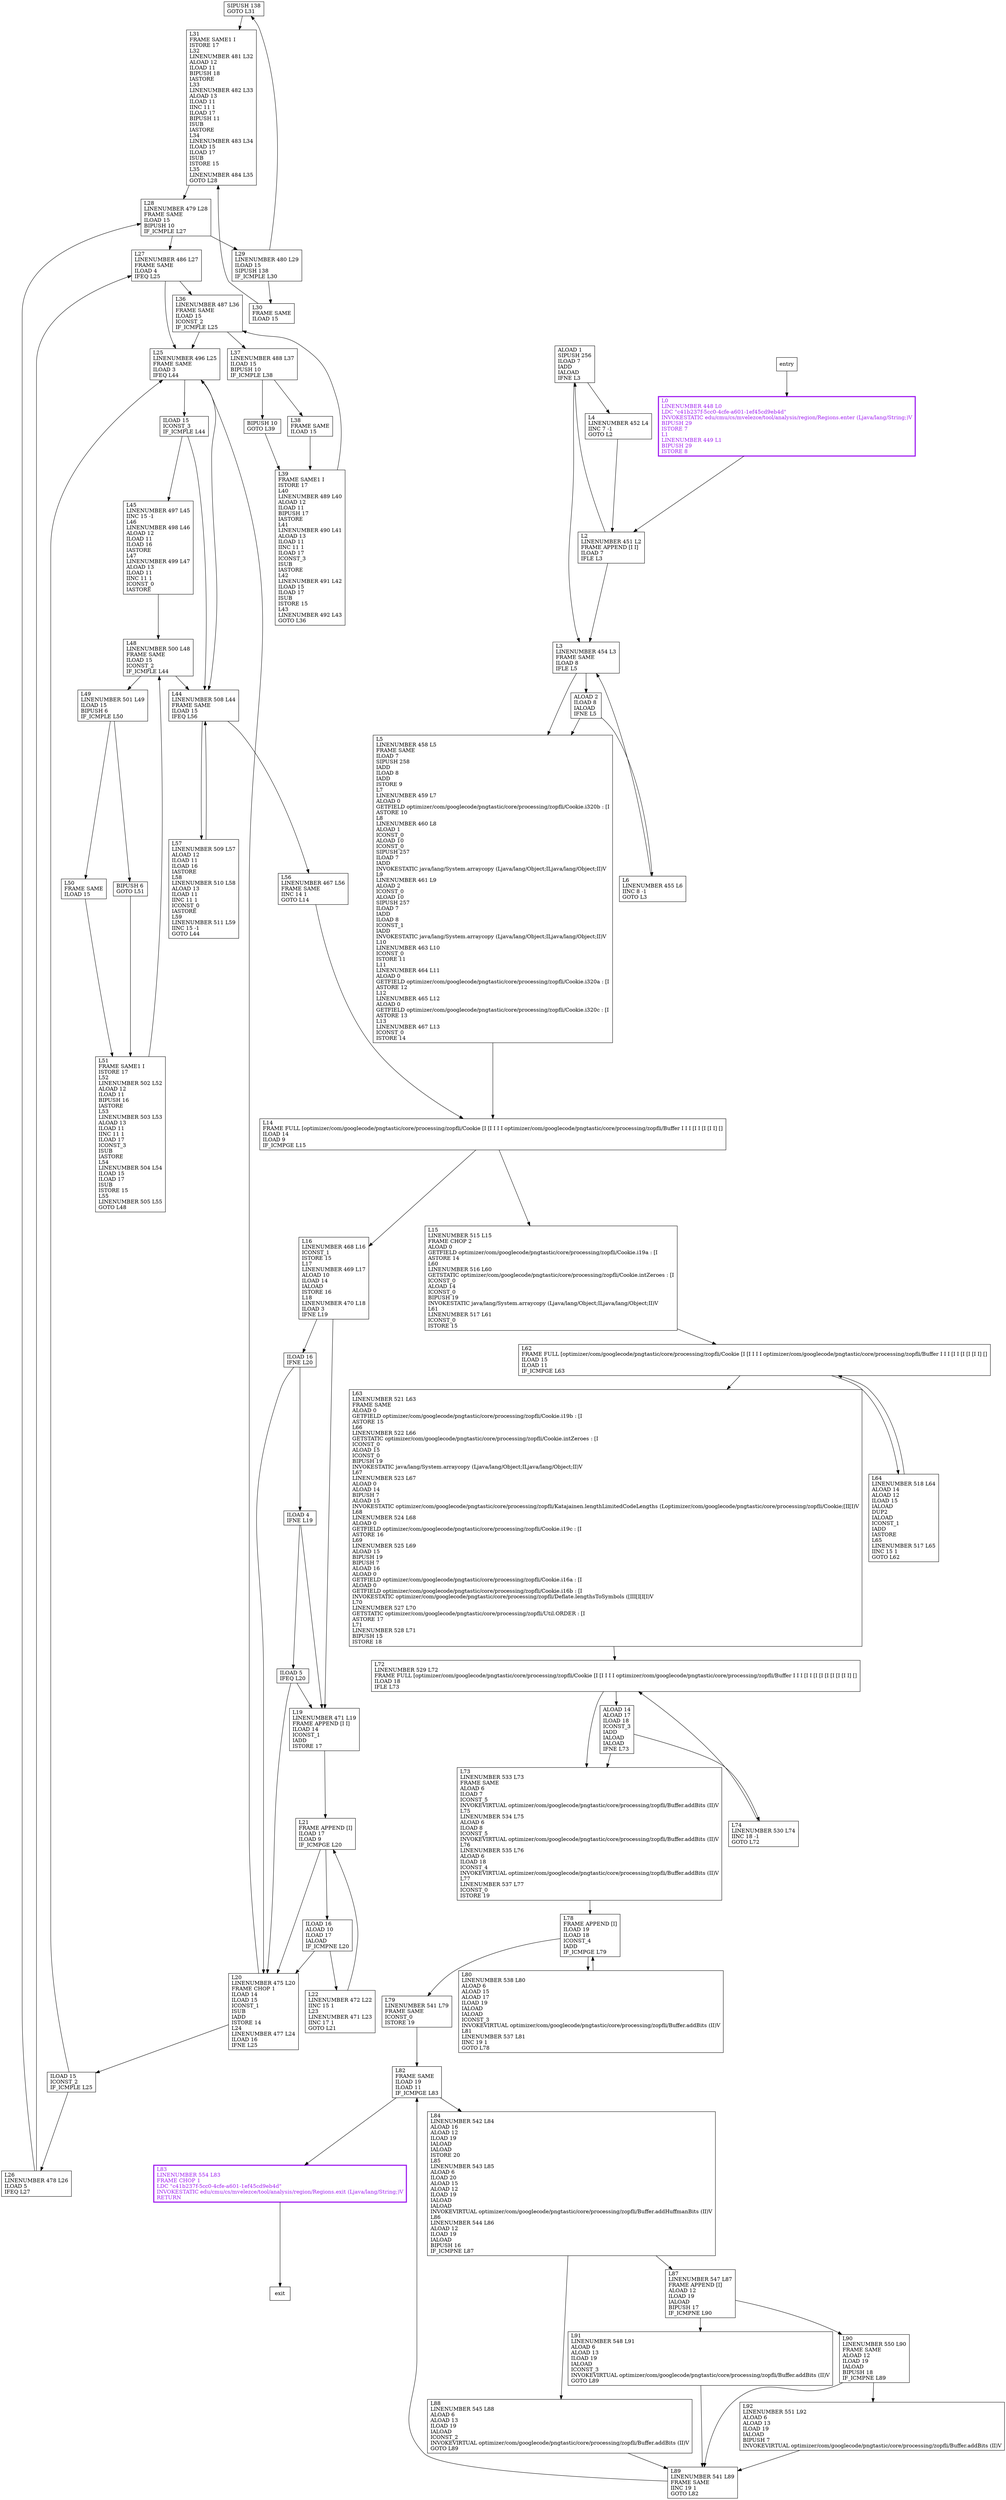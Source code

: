 digraph encodeTree {
node [shape=record];
2058174333 [label="SIPUSH 138\lGOTO L31\l"];
1747702724 [label="ILOAD 15\lICONST_2\lIF_ICMPLE L25\l"];
1048903970 [label="L50\lFRAME SAME\lILOAD 15\l"];
577442875 [label="L25\lLINENUMBER 496 L25\lFRAME SAME\lILOAD 3\lIFEQ L44\l"];
734971558 [label="L38\lFRAME SAME\lILOAD 15\l"];
964981922 [label="L79\lLINENUMBER 541 L79\lFRAME SAME\lICONST_0\lISTORE 19\l"];
1635358020 [label="L80\lLINENUMBER 538 L80\lALOAD 6\lALOAD 15\lALOAD 17\lILOAD 19\lIALOAD\lIALOAD\lICONST_3\lINVOKEVIRTUAL optimizer/com/googlecode/pngtastic/core/processing/zopfli/Buffer.addBits (II)V\lL81\lLINENUMBER 537 L81\lIINC 19 1\lGOTO L78\l"];
739703515 [label="L92\lLINENUMBER 551 L92\lALOAD 6\lALOAD 13\lILOAD 19\lIALOAD\lBIPUSH 7\lINVOKEVIRTUAL optimizer/com/googlecode/pngtastic/core/processing/zopfli/Buffer.addBits (II)V\l"];
1198442960 [label="L87\lLINENUMBER 547 L87\lFRAME APPEND [I]\lALOAD 12\lILOAD 19\lIALOAD\lBIPUSH 17\lIF_ICMPNE L90\l"];
1929284175 [label="L90\lLINENUMBER 550 L90\lFRAME SAME\lALOAD 12\lILOAD 19\lIALOAD\lBIPUSH 18\lIF_ICMPNE L89\l"];
1985869725 [label="ILOAD 15\lICONST_3\lIF_ICMPLE L44\l"];
604602011 [label="L27\lLINENUMBER 486 L27\lFRAME SAME\lILOAD 4\lIFEQ L25\l"];
844872102 [label="L88\lLINENUMBER 545 L88\lALOAD 6\lALOAD 13\lILOAD 19\lIALOAD\lICONST_2\lINVOKEVIRTUAL optimizer/com/googlecode/pngtastic/core/processing/zopfli/Buffer.addBits (II)V\lGOTO L89\l"];
2025955363 [label="L78\lFRAME APPEND [I]\lILOAD 19\lILOAD 18\lICONST_4\lIADD\lIF_ICMPGE L79\l"];
1386020581 [label="L0\lLINENUMBER 448 L0\lLDC \"c41b237f-5cc0-4cfe-a601-1ef45cd9eb4d\"\lINVOKESTATIC edu/cmu/cs/mvelezce/tool/analysis/region/Regions.enter (Ljava/lang/String;)V\lBIPUSH 29\lISTORE 7\lL1\lLINENUMBER 449 L1\lBIPUSH 29\lISTORE 8\l"];
2090894907 [label="L3\lLINENUMBER 454 L3\lFRAME SAME\lILOAD 8\lIFLE L5\l"];
1449987177 [label="L36\lLINENUMBER 487 L36\lFRAME SAME\lILOAD 15\lICONST_2\lIF_ICMPLE L25\l"];
2007138812 [label="BIPUSH 10\lGOTO L39\l"];
353580491 [label="L45\lLINENUMBER 497 L45\lIINC 15 -1\lL46\lLINENUMBER 498 L46\lALOAD 12\lILOAD 11\lILOAD 16\lIASTORE\lL47\lLINENUMBER 499 L47\lALOAD 13\lILOAD 11\lIINC 11 1\lICONST_0\lIASTORE\l"];
939391749 [label="ALOAD 14\lALOAD 17\lILOAD 18\lICONST_3\lIADD\lIALOAD\lIALOAD\lIFNE L73\l"];
670951536 [label="BIPUSH 6\lGOTO L51\l"];
254692047 [label="L26\lLINENUMBER 478 L26\lILOAD 5\lIFEQ L27\l"];
516934601 [label="L19\lLINENUMBER 471 L19\lFRAME APPEND [I I]\lILOAD 14\lICONST_1\lIADD\lISTORE 17\l"];
98801744 [label="L74\lLINENUMBER 530 L74\lIINC 18 -1\lGOTO L72\l"];
1472759652 [label="L62\lFRAME FULL [optimizer/com/googlecode/pngtastic/core/processing/zopfli/Cookie [I [I I I I optimizer/com/googlecode/pngtastic/core/processing/zopfli/Buffer I I I [I I [I [I [I I] []\lILOAD 15\lILOAD 11\lIF_ICMPGE L63\l"];
147089688 [label="L21\lFRAME APPEND [I]\lILOAD 17\lILOAD 9\lIF_ICMPGE L20\l"];
737935282 [label="L44\lLINENUMBER 508 L44\lFRAME SAME\lILOAD 15\lIFEQ L56\l"];
726416425 [label="L51\lFRAME SAME1 I\lISTORE 17\lL52\lLINENUMBER 502 L52\lALOAD 12\lILOAD 11\lBIPUSH 16\lIASTORE\lL53\lLINENUMBER 503 L53\lALOAD 13\lILOAD 11\lIINC 11 1\lILOAD 17\lICONST_3\lISUB\lIASTORE\lL54\lLINENUMBER 504 L54\lILOAD 15\lILOAD 17\lISUB\lISTORE 15\lL55\lLINENUMBER 505 L55\lGOTO L48\l"];
960004592 [label="L5\lLINENUMBER 458 L5\lFRAME SAME\lILOAD 7\lSIPUSH 258\lIADD\lILOAD 8\lIADD\lISTORE 9\lL7\lLINENUMBER 459 L7\lALOAD 0\lGETFIELD optimizer/com/googlecode/pngtastic/core/processing/zopfli/Cookie.i320b : [I\lASTORE 10\lL8\lLINENUMBER 460 L8\lALOAD 1\lICONST_0\lALOAD 10\lICONST_0\lSIPUSH 257\lILOAD 7\lIADD\lINVOKESTATIC java/lang/System.arraycopy (Ljava/lang/Object;ILjava/lang/Object;II)V\lL9\lLINENUMBER 461 L9\lALOAD 2\lICONST_0\lALOAD 10\lSIPUSH 257\lILOAD 7\lIADD\lILOAD 8\lICONST_1\lIADD\lINVOKESTATIC java/lang/System.arraycopy (Ljava/lang/Object;ILjava/lang/Object;II)V\lL10\lLINENUMBER 463 L10\lICONST_0\lISTORE 11\lL11\lLINENUMBER 464 L11\lALOAD 0\lGETFIELD optimizer/com/googlecode/pngtastic/core/processing/zopfli/Cookie.i320a : [I\lASTORE 12\lL12\lLINENUMBER 465 L12\lALOAD 0\lGETFIELD optimizer/com/googlecode/pngtastic/core/processing/zopfli/Cookie.i320c : [I\lASTORE 13\lL13\lLINENUMBER 467 L13\lICONST_0\lISTORE 14\l"];
691854979 [label="L63\lLINENUMBER 521 L63\lFRAME SAME\lALOAD 0\lGETFIELD optimizer/com/googlecode/pngtastic/core/processing/zopfli/Cookie.i19b : [I\lASTORE 15\lL66\lLINENUMBER 522 L66\lGETSTATIC optimizer/com/googlecode/pngtastic/core/processing/zopfli/Cookie.intZeroes : [I\lICONST_0\lALOAD 15\lICONST_0\lBIPUSH 19\lINVOKESTATIC java/lang/System.arraycopy (Ljava/lang/Object;ILjava/lang/Object;II)V\lL67\lLINENUMBER 523 L67\lALOAD 0\lALOAD 14\lBIPUSH 7\lALOAD 15\lINVOKESTATIC optimizer/com/googlecode/pngtastic/core/processing/zopfli/Katajainen.lengthLimitedCodeLengths (Loptimizer/com/googlecode/pngtastic/core/processing/zopfli/Cookie;[II[I)V\lL68\lLINENUMBER 524 L68\lALOAD 0\lGETFIELD optimizer/com/googlecode/pngtastic/core/processing/zopfli/Cookie.i19c : [I\lASTORE 16\lL69\lLINENUMBER 525 L69\lALOAD 15\lBIPUSH 19\lBIPUSH 7\lALOAD 16\lALOAD 0\lGETFIELD optimizer/com/googlecode/pngtastic/core/processing/zopfli/Cookie.i16a : [I\lALOAD 0\lGETFIELD optimizer/com/googlecode/pngtastic/core/processing/zopfli/Cookie.i16b : [I\lINVOKESTATIC optimizer/com/googlecode/pngtastic/core/processing/zopfli/Deflate.lengthsToSymbols ([III[I[I[I)V\lL70\lLINENUMBER 527 L70\lGETSTATIC optimizer/com/googlecode/pngtastic/core/processing/zopfli/Util.ORDER : [I\lASTORE 17\lL71\lLINENUMBER 528 L71\lBIPUSH 15\lISTORE 18\l"];
183995527 [label="L15\lLINENUMBER 515 L15\lFRAME CHOP 2\lALOAD 0\lGETFIELD optimizer/com/googlecode/pngtastic/core/processing/zopfli/Cookie.i19a : [I\lASTORE 14\lL60\lLINENUMBER 516 L60\lGETSTATIC optimizer/com/googlecode/pngtastic/core/processing/zopfli/Cookie.intZeroes : [I\lICONST_0\lALOAD 14\lICONST_0\lBIPUSH 19\lINVOKESTATIC java/lang/System.arraycopy (Ljava/lang/Object;ILjava/lang/Object;II)V\lL61\lLINENUMBER 517 L61\lICONST_0\lISTORE 15\l"];
801142660 [label="L20\lLINENUMBER 475 L20\lFRAME CHOP 1\lILOAD 14\lILOAD 15\lICONST_1\lISUB\lIADD\lISTORE 14\lL24\lLINENUMBER 477 L24\lILOAD 16\lIFNE L25\l"];
203936099 [label="L64\lLINENUMBER 518 L64\lALOAD 14\lALOAD 12\lILOAD 15\lIALOAD\lDUP2\lIALOAD\lICONST_1\lIADD\lIASTORE\lL65\lLINENUMBER 517 L65\lIINC 15 1\lGOTO L62\l"];
893320639 [label="ILOAD 4\lIFNE L19\l"];
1139801481 [label="L91\lLINENUMBER 548 L91\lALOAD 6\lALOAD 13\lILOAD 19\lIALOAD\lICONST_3\lINVOKEVIRTUAL optimizer/com/googlecode/pngtastic/core/processing/zopfli/Buffer.addBits (II)V\lGOTO L89\l"];
78377968 [label="L57\lLINENUMBER 509 L57\lALOAD 12\lILOAD 11\lILOAD 16\lIASTORE\lL58\lLINENUMBER 510 L58\lALOAD 13\lILOAD 11\lIINC 11 1\lICONST_0\lIASTORE\lL59\lLINENUMBER 511 L59\lIINC 15 -1\lGOTO L44\l"];
1289563251 [label="L56\lLINENUMBER 467 L56\lFRAME SAME\lIINC 14 1\lGOTO L14\l"];
1779479139 [label="L84\lLINENUMBER 542 L84\lALOAD 16\lALOAD 12\lILOAD 19\lIALOAD\lIALOAD\lISTORE 20\lL85\lLINENUMBER 543 L85\lALOAD 6\lILOAD 20\lALOAD 15\lALOAD 12\lILOAD 19\lIALOAD\lIALOAD\lINVOKEVIRTUAL optimizer/com/googlecode/pngtastic/core/processing/zopfli/Buffer.addHuffmanBits (II)V\lL86\lLINENUMBER 544 L86\lALOAD 12\lILOAD 19\lIALOAD\lBIPUSH 16\lIF_ICMPNE L87\l"];
1523034648 [label="L48\lLINENUMBER 500 L48\lFRAME SAME\lILOAD 15\lICONST_2\lIF_ICMPLE L44\l"];
1757032717 [label="L29\lLINENUMBER 480 L29\lILOAD 15\lSIPUSH 138\lIF_ICMPLE L30\l"];
1096343229 [label="L6\lLINENUMBER 455 L6\lIINC 8 -1\lGOTO L3\l"];
1257532915 [label="ALOAD 2\lILOAD 8\lIALOAD\lIFNE L5\l"];
426070939 [label="ILOAD 16\lIFNE L20\l"];
1711641083 [label="ILOAD 16\lALOAD 10\lILOAD 17\lIALOAD\lIF_ICMPNE L20\l"];
487764004 [label="L89\lLINENUMBER 541 L89\lFRAME SAME\lIINC 19 1\lGOTO L82\l"];
832066800 [label="ALOAD 1\lSIPUSH 256\lILOAD 7\lIADD\lIALOAD\lIFNE L3\l"];
1955587357 [label="L4\lLINENUMBER 452 L4\lIINC 7 -1\lGOTO L2\l"];
1249337777 [label="L49\lLINENUMBER 501 L49\lILOAD 15\lBIPUSH 6\lIF_ICMPLE L50\l"];
1313618488 [label="L14\lFRAME FULL [optimizer/com/googlecode/pngtastic/core/processing/zopfli/Cookie [I [I I I I optimizer/com/googlecode/pngtastic/core/processing/zopfli/Buffer I I I [I I [I [I I] []\lILOAD 14\lILOAD 9\lIF_ICMPGE L15\l"];
2029709919 [label="L73\lLINENUMBER 533 L73\lFRAME SAME\lALOAD 6\lILOAD 7\lICONST_5\lINVOKEVIRTUAL optimizer/com/googlecode/pngtastic/core/processing/zopfli/Buffer.addBits (II)V\lL75\lLINENUMBER 534 L75\lALOAD 6\lILOAD 8\lICONST_5\lINVOKEVIRTUAL optimizer/com/googlecode/pngtastic/core/processing/zopfli/Buffer.addBits (II)V\lL76\lLINENUMBER 535 L76\lALOAD 6\lILOAD 18\lICONST_4\lINVOKEVIRTUAL optimizer/com/googlecode/pngtastic/core/processing/zopfli/Buffer.addBits (II)V\lL77\lLINENUMBER 537 L77\lICONST_0\lISTORE 19\l"];
948650013 [label="L37\lLINENUMBER 488 L37\lILOAD 15\lBIPUSH 10\lIF_ICMPLE L38\l"];
2000530216 [label="L16\lLINENUMBER 468 L16\lICONST_1\lISTORE 15\lL17\lLINENUMBER 469 L17\lALOAD 10\lILOAD 14\lIALOAD\lISTORE 16\lL18\lLINENUMBER 470 L18\lILOAD 3\lIFNE L19\l"];
1095849663 [label="L2\lLINENUMBER 451 L2\lFRAME APPEND [I I]\lILOAD 7\lIFLE L3\l"];
613281005 [label="L82\lFRAME SAME\lILOAD 19\lILOAD 11\lIF_ICMPGE L83\l"];
1247127272 [label="L22\lLINENUMBER 472 L22\lIINC 15 1\lL23\lLINENUMBER 471 L23\lIINC 17 1\lGOTO L21\l"];
369351727 [label="L72\lLINENUMBER 529 L72\lFRAME FULL [optimizer/com/googlecode/pngtastic/core/processing/zopfli/Cookie [I [I I I I optimizer/com/googlecode/pngtastic/core/processing/zopfli/Buffer I I I [I I [I [I [I [I [I [I I] []\lILOAD 18\lIFLE L73\l"];
1868987089 [label="L31\lFRAME SAME1 I\lISTORE 17\lL32\lLINENUMBER 481 L32\lALOAD 12\lILOAD 11\lBIPUSH 18\lIASTORE\lL33\lLINENUMBER 482 L33\lALOAD 13\lILOAD 11\lIINC 11 1\lILOAD 17\lBIPUSH 11\lISUB\lIASTORE\lL34\lLINENUMBER 483 L34\lILOAD 15\lILOAD 17\lISUB\lISTORE 15\lL35\lLINENUMBER 484 L35\lGOTO L28\l"];
1890318768 [label="L83\lLINENUMBER 554 L83\lFRAME CHOP 1\lLDC \"c41b237f-5cc0-4cfe-a601-1ef45cd9eb4d\"\lINVOKESTATIC edu/cmu/cs/mvelezce/tool/analysis/region/Regions.exit (Ljava/lang/String;)V\lRETURN\l"];
356476647 [label="L30\lFRAME SAME\lILOAD 15\l"];
1225970981 [label="L39\lFRAME SAME1 I\lISTORE 17\lL40\lLINENUMBER 489 L40\lALOAD 12\lILOAD 11\lBIPUSH 17\lIASTORE\lL41\lLINENUMBER 490 L41\lALOAD 13\lILOAD 11\lIINC 11 1\lILOAD 17\lICONST_3\lISUB\lIASTORE\lL42\lLINENUMBER 491 L42\lILOAD 15\lILOAD 17\lISUB\lISTORE 15\lL43\lLINENUMBER 492 L43\lGOTO L36\l"];
1439693138 [label="ILOAD 5\lIFEQ L20\l"];
1589214445 [label="L28\lLINENUMBER 479 L28\lFRAME SAME\lILOAD 15\lBIPUSH 10\lIF_ICMPLE L27\l"];
entry;
exit;
2058174333 -> 1868987089;
1747702724 -> 254692047;
1747702724 -> 577442875;
1048903970 -> 726416425;
577442875 -> 737935282;
577442875 -> 1985869725;
734971558 -> 1225970981;
964981922 -> 613281005;
1635358020 -> 2025955363;
739703515 -> 487764004;
1198442960 -> 1929284175;
1198442960 -> 1139801481;
1929284175 -> 739703515;
1929284175 -> 487764004;
1985869725 -> 353580491;
1985869725 -> 737935282;
604602011 -> 1449987177;
604602011 -> 577442875;
844872102 -> 487764004;
2025955363 -> 964981922;
2025955363 -> 1635358020;
1386020581 -> 1095849663;
2090894907 -> 960004592;
2090894907 -> 1257532915;
1449987177 -> 948650013;
1449987177 -> 577442875;
2007138812 -> 1225970981;
353580491 -> 1523034648;
939391749 -> 2029709919;
939391749 -> 98801744;
entry -> 1386020581;
670951536 -> 726416425;
254692047 -> 1589214445;
254692047 -> 604602011;
516934601 -> 147089688;
98801744 -> 369351727;
1472759652 -> 691854979;
1472759652 -> 203936099;
147089688 -> 1711641083;
147089688 -> 801142660;
737935282 -> 78377968;
737935282 -> 1289563251;
726416425 -> 1523034648;
960004592 -> 1313618488;
691854979 -> 369351727;
183995527 -> 1472759652;
801142660 -> 1747702724;
801142660 -> 577442875;
203936099 -> 1472759652;
893320639 -> 516934601;
893320639 -> 1439693138;
1139801481 -> 487764004;
78377968 -> 737935282;
1289563251 -> 1313618488;
1779479139 -> 1198442960;
1779479139 -> 844872102;
1523034648 -> 1249337777;
1523034648 -> 737935282;
1757032717 -> 2058174333;
1757032717 -> 356476647;
1096343229 -> 2090894907;
1257532915 -> 960004592;
1257532915 -> 1096343229;
426070939 -> 801142660;
426070939 -> 893320639;
1711641083 -> 801142660;
1711641083 -> 1247127272;
487764004 -> 613281005;
832066800 -> 2090894907;
832066800 -> 1955587357;
1955587357 -> 1095849663;
1249337777 -> 670951536;
1249337777 -> 1048903970;
1313618488 -> 2000530216;
1313618488 -> 183995527;
2029709919 -> 2025955363;
948650013 -> 2007138812;
948650013 -> 734971558;
2000530216 -> 426070939;
2000530216 -> 516934601;
1095849663 -> 2090894907;
1095849663 -> 832066800;
613281005 -> 1890318768;
613281005 -> 1779479139;
1247127272 -> 147089688;
369351727 -> 2029709919;
369351727 -> 939391749;
1868987089 -> 1589214445;
1890318768 -> exit;
356476647 -> 1868987089;
1225970981 -> 1449987177;
1439693138 -> 516934601;
1439693138 -> 801142660;
1589214445 -> 1757032717;
1589214445 -> 604602011;
1386020581[fontcolor="purple", penwidth=3, color="purple"];
1890318768[fontcolor="purple", penwidth=3, color="purple"];
}
